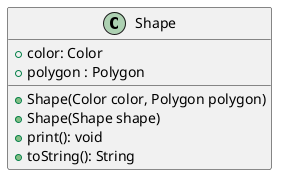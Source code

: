 @startuml

class Shape {
+ color: Color
+ polygon : Polygon
+ Shape(Color color, Polygon polygon)
+ Shape(Shape shape)
+ print(): void
+ toString(): String
}

@enduml

